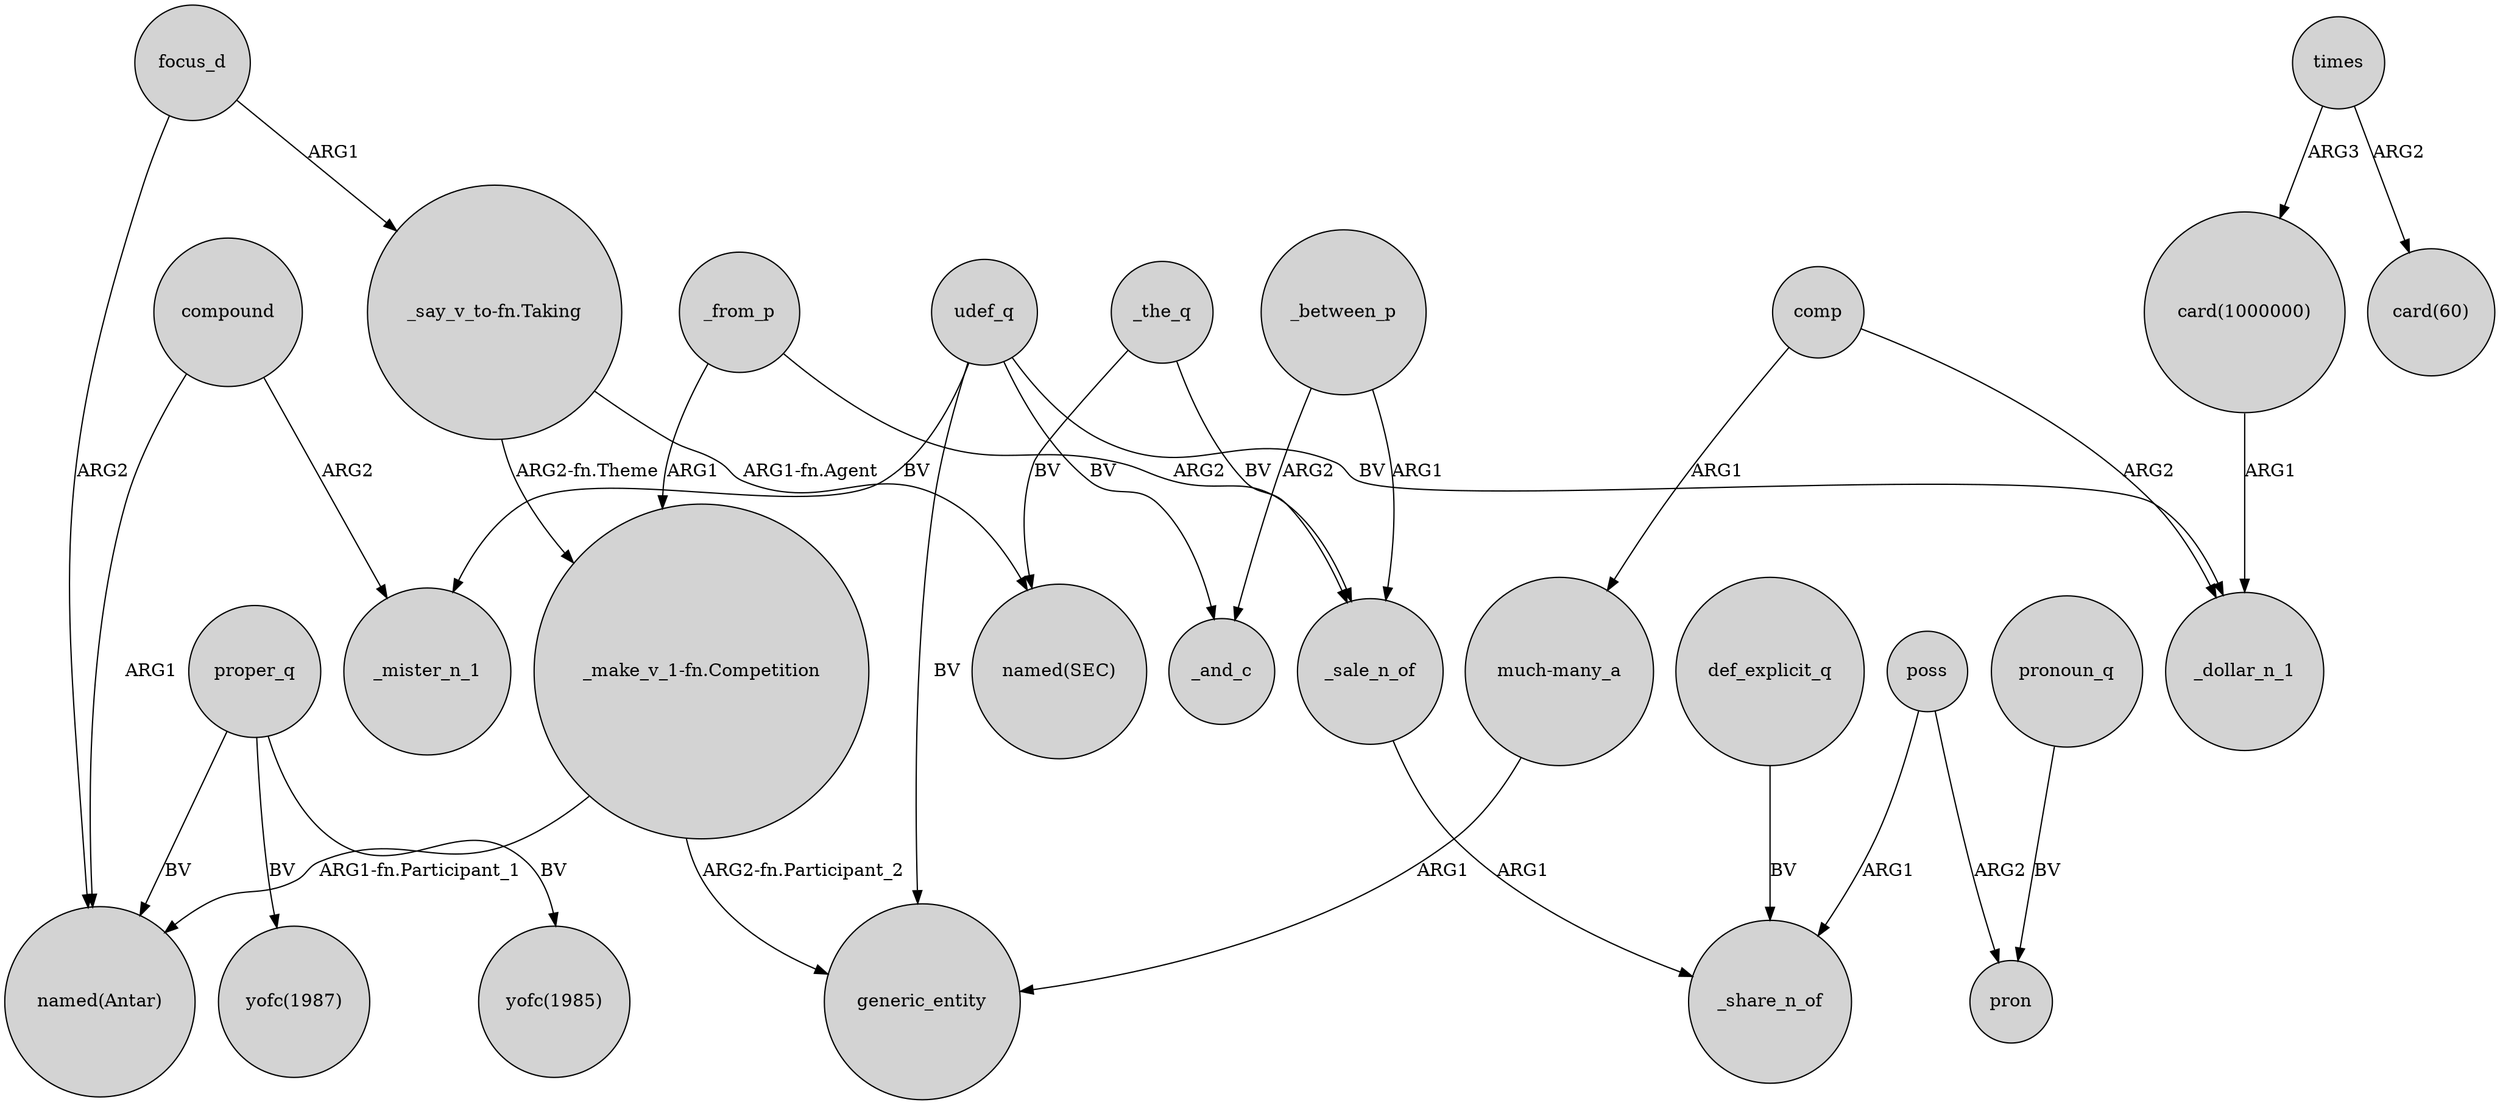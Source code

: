 digraph {
	node [shape=circle style=filled]
	focus_d -> "named(Antar)" [label=ARG2]
	compound -> _mister_n_1 [label=ARG2]
	"_make_v_1-fn.Competition" -> generic_entity [label="ARG2-fn.Participant_2"]
	proper_q -> "yofc(1985)" [label=BV]
	focus_d -> "_say_v_to-fn.Taking" [label=ARG1]
	comp -> _dollar_n_1 [label=ARG2]
	compound -> "named(Antar)" [label=ARG1]
	def_explicit_q -> _share_n_of [label=BV]
	times -> "card(1000000)" [label=ARG3]
	udef_q -> _and_c [label=BV]
	udef_q -> _mister_n_1 [label=BV]
	udef_q -> generic_entity [label=BV]
	_from_p -> _sale_n_of [label=ARG2]
	pronoun_q -> pron [label=BV]
	comp -> "much-many_a" [label=ARG1]
	poss -> pron [label=ARG2]
	"much-many_a" -> generic_entity [label=ARG1]
	proper_q -> "yofc(1987)" [label=BV]
	poss -> _share_n_of [label=ARG1]
	udef_q -> _dollar_n_1 [label=BV]
	"card(1000000)" -> _dollar_n_1 [label=ARG1]
	_between_p -> _sale_n_of [label=ARG1]
	proper_q -> "named(Antar)" [label=BV]
	"_say_v_to-fn.Taking" -> "named(SEC)" [label="ARG1-fn.Agent"]
	_sale_n_of -> _share_n_of [label=ARG1]
	"_say_v_to-fn.Taking" -> "_make_v_1-fn.Competition" [label="ARG2-fn.Theme"]
	"_make_v_1-fn.Competition" -> "named(Antar)" [label="ARG1-fn.Participant_1"]
	times -> "card(60)" [label=ARG2]
	_the_q -> _sale_n_of [label=BV]
	_from_p -> "_make_v_1-fn.Competition" [label=ARG1]
	_the_q -> "named(SEC)" [label=BV]
	_between_p -> _and_c [label=ARG2]
}
